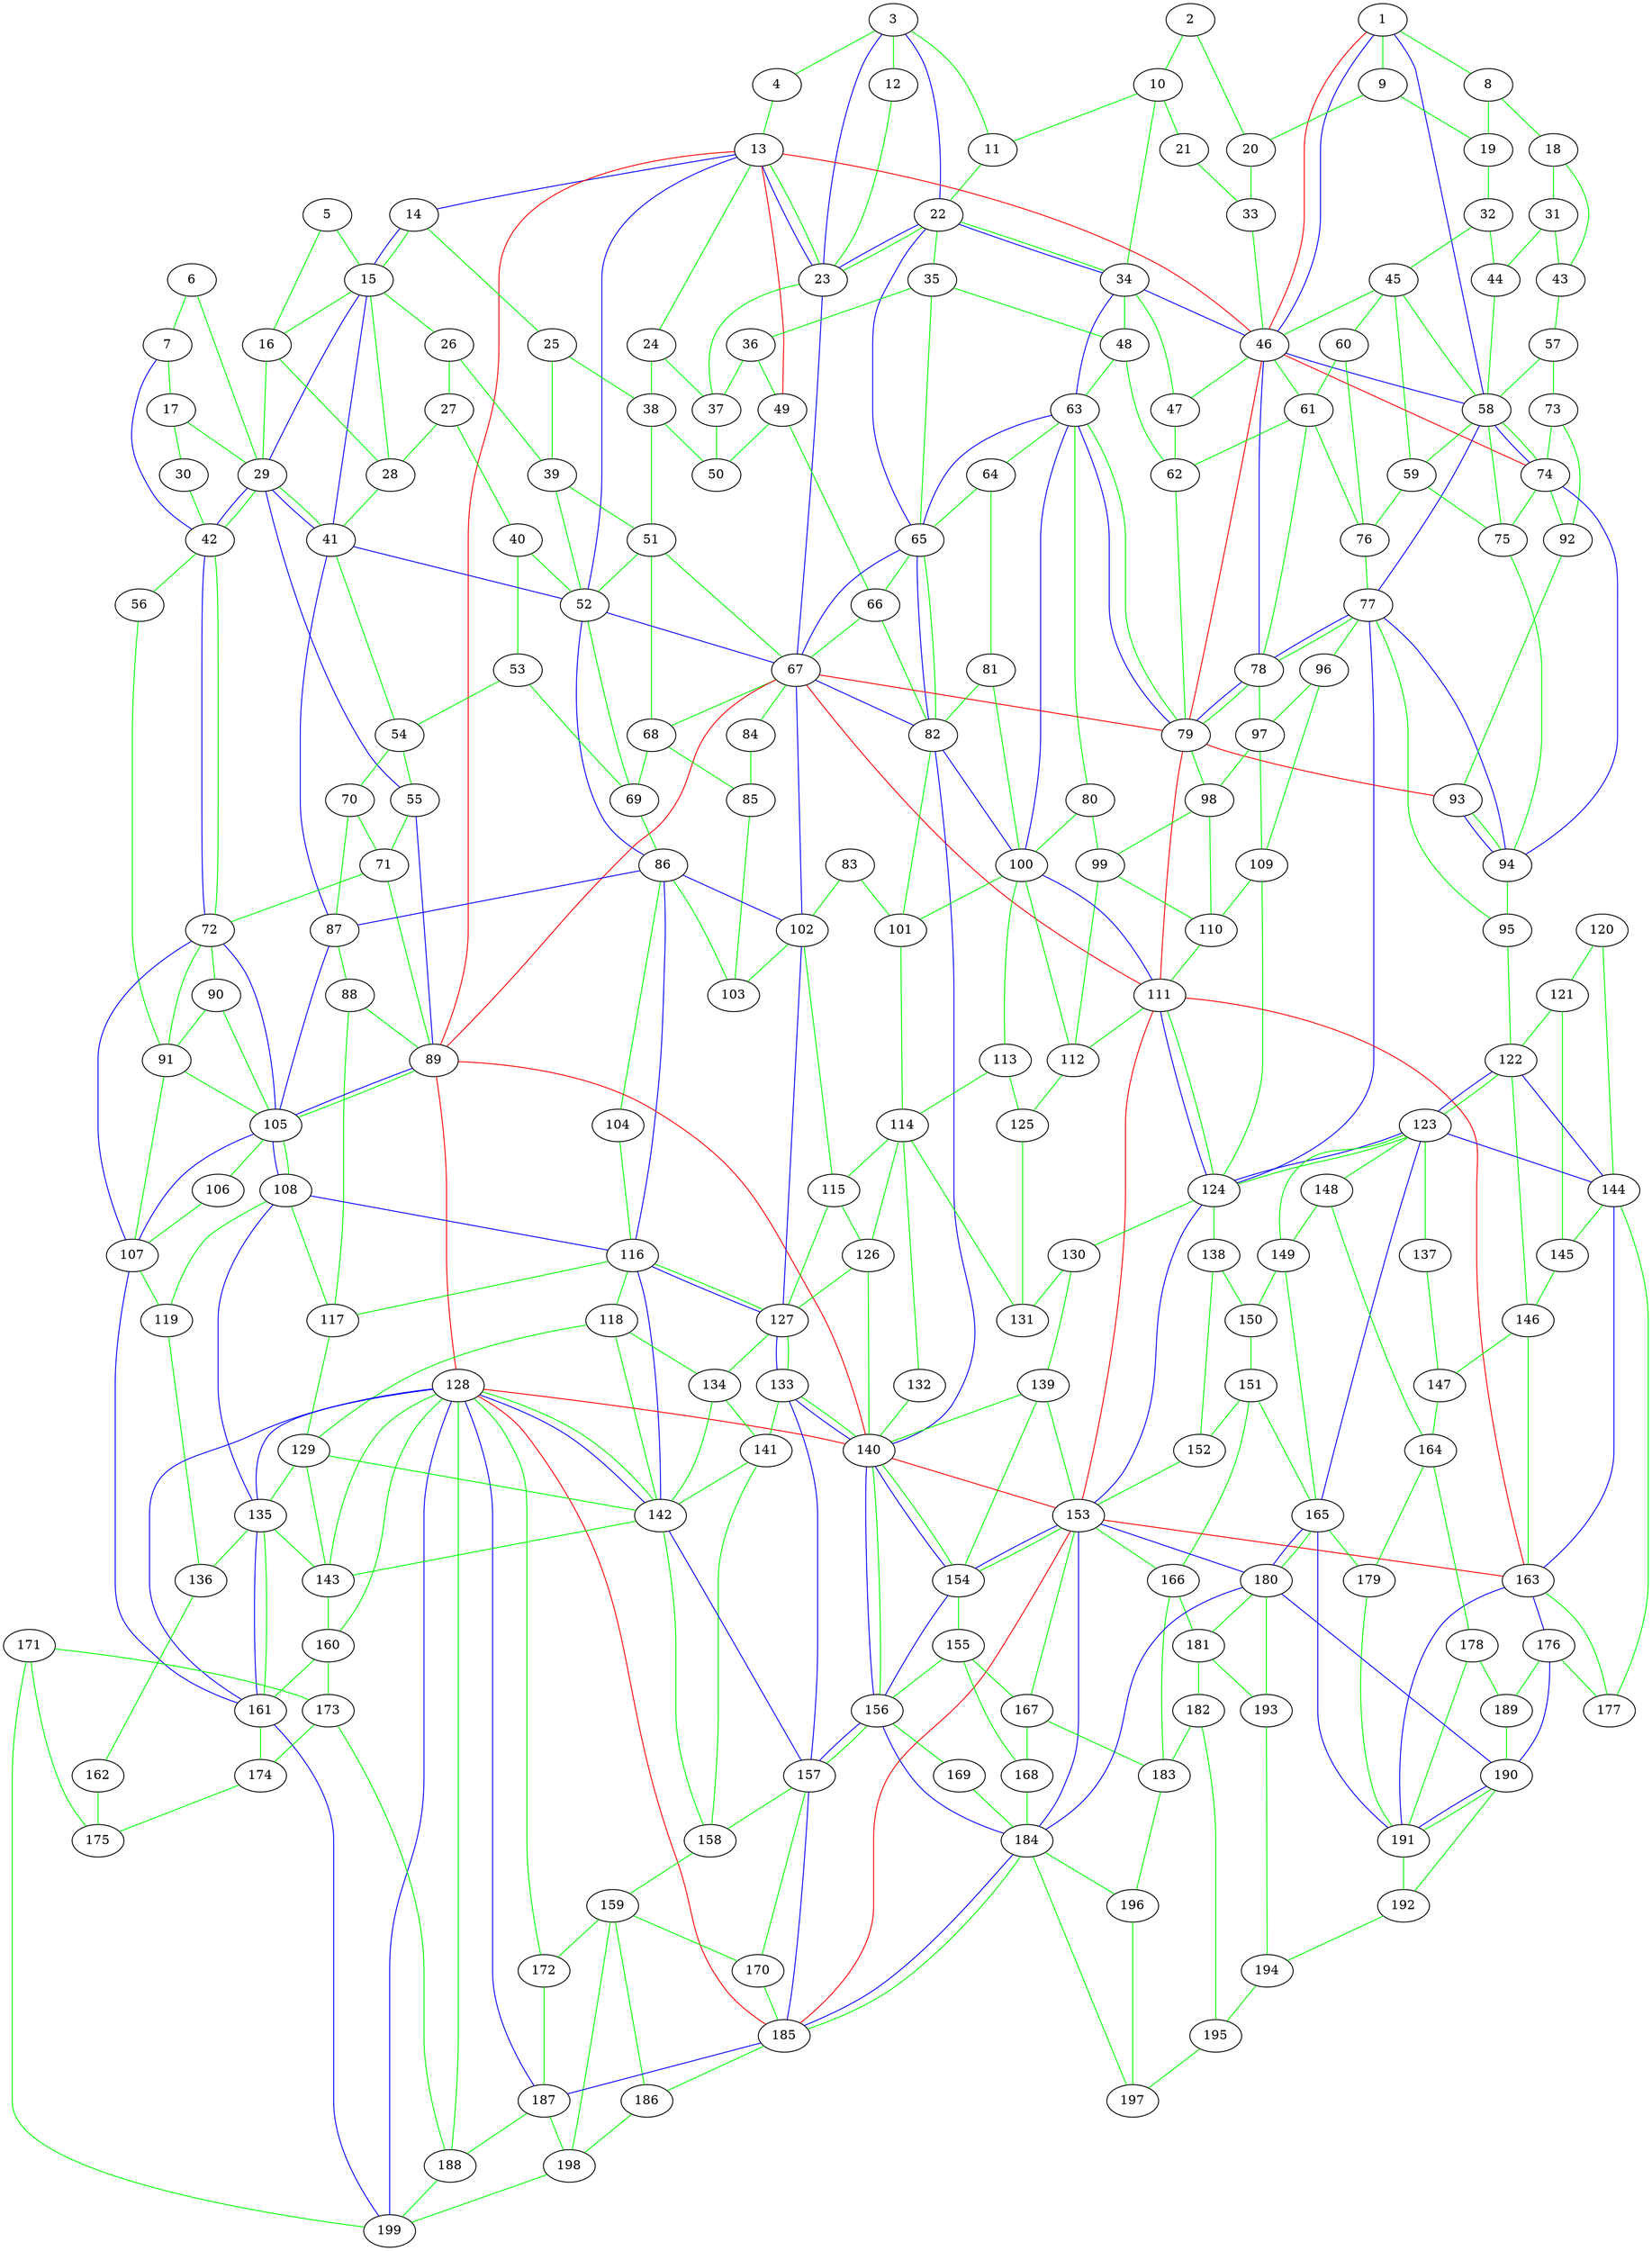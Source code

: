 graph london_graph {
1;
2;
3;
4;
5;
6;
7;
8;
9;
10;
11;
12;
13;
14;
15;
16;
17;
18;
19;
20;
21;
22;
23;
24;
25;
26;
27;
28;
29;
30;
31;
32;
33;
34;
35;
36;
37;
38;
39;
40;
41;
42;
43;
44;
45;
46;
47;
48;
49;
50;
51;
52;
53;
54;
55;
56;
57;
58;
59;
60;
61;
62;
63;
64;
65;
66;
67;
68;
69;
70;
71;
72;
73;
74;
75;
76;
77;
78;
79;
80;
81;
82;
83;
84;
85;
86;
87;
88;
89;
90;
91;
92;
93;
94;
95;
96;
97;
98;
99;
100;
101;
102;
103;
104;
105;
106;
107;
108;
109;
110;
111;
112;
113;
114;
115;
116;
117;
118;
119;
120;
121;
122;
123;
124;
125;
126;
127;
128;
129;
130;
131;
132;
133;
134;
135;
136;
137;
138;
139;
140;
141;
142;
143;
144;
145;
146;
147;
148;
149;
150;
151;
152;
153;
154;
155;
156;
157;
158;
159;
160;
161;
162;
163;
164;
165;
166;
167;
168;
169;
170;
171;
172;
173;
174;
175;
176;
177;
178;
179;
180;
181;
182;
183;
184;
185;
186;
187;
188;
189;
190;
191;
192;
193;
194;
195;
196;
197;
198;
199;
1 -- 46  [color=red];
13 -- 46  [color=red];
13 -- 49  [color=red];
13 -- 89  [color=red];
46 -- 74  [color=red];
46 -- 79  [color=red];
67 -- 79  [color=red];
67 -- 89  [color=red];
67 -- 111  [color=red];
79 -- 93  [color=red];
79 -- 111  [color=red];
89 -- 128  [color=red];
89 -- 140  [color=red];
111 -- 153  [color=red];
111 -- 163  [color=red];
128 -- 140  [color=red];
128 -- 185  [color=red];
140 -- 153  [color=red];
153 -- 163  [color=red];
153 -- 185  [color=red];
1 -- 46  [color=blue];
1 -- 58  [color=blue];
3 -- 22  [color=blue];
3 -- 23  [color=blue];
7 -- 42  [color=blue];
13 -- 14  [color=blue];
13 -- 23  [color=blue];
13 -- 52  [color=blue];
14 -- 15  [color=blue];
15 -- 29  [color=blue];
15 -- 41  [color=blue];
22 -- 23  [color=blue];
22 -- 34  [color=blue];
22 -- 65  [color=blue];
23 -- 67  [color=blue];
29 -- 41  [color=blue];
29 -- 42  [color=blue];
29 -- 55  [color=blue];
34 -- 46  [color=blue];
34 -- 63  [color=blue];
41 -- 52  [color=blue];
41 -- 87  [color=blue];
42 -- 72  [color=blue];
46 -- 58  [color=blue];
46 -- 78  [color=blue];
52 -- 67  [color=blue];
52 -- 86  [color=blue];
55 -- 89  [color=blue];
58 -- 74  [color=blue];
58 -- 77  [color=blue];
63 -- 65  [color=blue];
63 -- 79  [color=blue];
63 -- 100  [color=blue];
65 -- 67  [color=blue];
65 -- 82  [color=blue];
67 -- 82  [color=blue];
67 -- 102  [color=blue];
72 -- 105  [color=blue];
72 -- 107  [color=blue];
74 -- 94  [color=blue];
77 -- 78  [color=blue];
77 -- 94  [color=blue];
77 -- 124  [color=blue];
78 -- 79  [color=blue];
82 -- 100  [color=blue];
82 -- 140  [color=blue];
86 -- 87  [color=blue];
86 -- 102  [color=blue];
86 -- 116  [color=blue];
87 -- 105  [color=blue];
89 -- 105  [color=blue];
93 -- 94  [color=blue];
100 -- 111  [color=blue];
102 -- 127  [color=blue];
105 -- 107  [color=blue];
105 -- 108  [color=blue];
107 -- 161  [color=blue];
108 -- 116  [color=blue];
108 -- 135  [color=blue];
111 -- 124  [color=blue];
116 -- 127  [color=blue];
116 -- 142  [color=blue];
122 -- 123  [color=blue];
122 -- 144  [color=blue];
123 -- 124  [color=blue];
123 -- 144  [color=blue];
123 -- 165  [color=blue];
124 -- 153  [color=blue];
127 -- 133  [color=blue];
128 -- 135  [color=blue];
128 -- 142  [color=blue];
128 -- 161  [color=blue];
128 -- 187  [color=blue];
128 -- 199  [color=blue];
133 -- 140  [color=blue];
133 -- 157  [color=blue];
135 -- 161  [color=blue];
140 -- 154  [color=blue];
140 -- 156  [color=blue];
142 -- 157  [color=blue];
144 -- 163  [color=blue];
153 -- 154  [color=blue];
153 -- 180  [color=blue];
153 -- 184  [color=blue];
154 -- 156  [color=blue];
156 -- 157  [color=blue];
156 -- 184  [color=blue];
157 -- 185  [color=blue];
161 -- 199  [color=blue];
163 -- 176  [color=blue];
163 -- 191  [color=blue];
165 -- 180  [color=blue];
165 -- 191  [color=blue];
176 -- 190  [color=blue];
180 -- 184  [color=blue];
180 -- 190  [color=blue];
184 -- 185  [color=blue];
185 -- 187  [color=blue];
190 -- 191  [color=blue];
1 -- 8  [color=green];
1 -- 9  [color=green];
2 -- 10  [color=green];
2 -- 20  [color=green];
3 -- 4  [color=green];
3 -- 11  [color=green];
3 -- 12  [color=green];
4 -- 13  [color=green];
5 -- 15  [color=green];
5 -- 16  [color=green];
6 -- 7  [color=green];
6 -- 29  [color=green];
7 -- 17  [color=green];
8 -- 18  [color=green];
8 -- 19  [color=green];
9 -- 19  [color=green];
9 -- 20  [color=green];
10 -- 11  [color=green];
10 -- 21  [color=green];
10 -- 34  [color=green];
11 -- 22  [color=green];
12 -- 23  [color=green];
13 -- 23  [color=green];
13 -- 24  [color=green];
14 -- 15  [color=green];
14 -- 25  [color=green];
15 -- 16  [color=green];
15 -- 26  [color=green];
15 -- 28  [color=green];
16 -- 28  [color=green];
16 -- 29  [color=green];
17 -- 29  [color=green];
17 -- 30  [color=green];
18 -- 31  [color=green];
18 -- 43  [color=green];
19 -- 32  [color=green];
20 -- 33  [color=green];
21 -- 33  [color=green];
22 -- 23  [color=green];
22 -- 34  [color=green];
22 -- 35  [color=green];
23 -- 37  [color=green];
24 -- 37  [color=green];
24 -- 38  [color=green];
25 -- 38  [color=green];
25 -- 39  [color=green];
26 -- 27  [color=green];
26 -- 39  [color=green];
27 -- 28  [color=green];
27 -- 40  [color=green];
28 -- 41  [color=green];
29 -- 41  [color=green];
29 -- 42  [color=green];
30 -- 42  [color=green];
31 -- 43  [color=green];
31 -- 44  [color=green];
32 -- 44  [color=green];
32 -- 45  [color=green];
33 -- 46  [color=green];
34 -- 47  [color=green];
34 -- 48  [color=green];
35 -- 36  [color=green];
35 -- 48  [color=green];
35 -- 65  [color=green];
36 -- 37  [color=green];
36 -- 49  [color=green];
37 -- 50  [color=green];
38 -- 50  [color=green];
38 -- 51  [color=green];
39 -- 51  [color=green];
39 -- 52  [color=green];
40 -- 52  [color=green];
40 -- 53  [color=green];
41 -- 54  [color=green];
42 -- 56  [color=green];
42 -- 72  [color=green];
43 -- 57  [color=green];
44 -- 58  [color=green];
45 -- 46  [color=green];
45 -- 58  [color=green];
45 -- 59  [color=green];
45 -- 60  [color=green];
46 -- 47  [color=green];
46 -- 61  [color=green];
47 -- 62  [color=green];
48 -- 62  [color=green];
48 -- 63  [color=green];
49 -- 50  [color=green];
49 -- 66  [color=green];
51 -- 52  [color=green];
51 -- 67  [color=green];
51 -- 68  [color=green];
52 -- 69  [color=green];
53 -- 54  [color=green];
53 -- 69  [color=green];
54 -- 55  [color=green];
54 -- 70  [color=green];
55 -- 71  [color=green];
56 -- 91  [color=green];
57 -- 58  [color=green];
57 -- 73  [color=green];
58 -- 59  [color=green];
58 -- 74  [color=green];
58 -- 75  [color=green];
59 -- 75  [color=green];
59 -- 76  [color=green];
60 -- 61  [color=green];
60 -- 76  [color=green];
61 -- 62  [color=green];
61 -- 76  [color=green];
61 -- 78  [color=green];
62 -- 79  [color=green];
63 -- 64  [color=green];
63 -- 79  [color=green];
63 -- 80  [color=green];
64 -- 65  [color=green];
64 -- 81  [color=green];
65 -- 66  [color=green];
65 -- 82  [color=green];
66 -- 67  [color=green];
66 -- 82  [color=green];
67 -- 68  [color=green];
67 -- 84  [color=green];
68 -- 69  [color=green];
68 -- 85  [color=green];
69 -- 86  [color=green];
70 -- 71  [color=green];
70 -- 87  [color=green];
71 -- 72  [color=green];
71 -- 89  [color=green];
72 -- 90  [color=green];
72 -- 91  [color=green];
73 -- 74  [color=green];
73 -- 92  [color=green];
74 -- 75  [color=green];
74 -- 92  [color=green];
75 -- 94  [color=green];
76 -- 77  [color=green];
77 -- 78  [color=green];
77 -- 95  [color=green];
77 -- 96  [color=green];
78 -- 79  [color=green];
78 -- 97  [color=green];
79 -- 98  [color=green];
80 -- 99  [color=green];
80 -- 100  [color=green];
81 -- 82  [color=green];
81 -- 100  [color=green];
82 -- 101  [color=green];
83 -- 101  [color=green];
83 -- 102  [color=green];
84 -- 85  [color=green];
85 -- 103  [color=green];
86 -- 103  [color=green];
86 -- 104  [color=green];
87 -- 88  [color=green];
88 -- 89  [color=green];
88 -- 117  [color=green];
89 -- 105  [color=green];
90 -- 91  [color=green];
90 -- 105  [color=green];
91 -- 105  [color=green];
91 -- 107  [color=green];
92 -- 93  [color=green];
93 -- 94  [color=green];
94 -- 95  [color=green];
95 -- 122  [color=green];
96 -- 97  [color=green];
96 -- 109  [color=green];
97 -- 98  [color=green];
97 -- 109  [color=green];
98 -- 99  [color=green];
98 -- 110  [color=green];
99 -- 110  [color=green];
99 -- 112  [color=green];
100 -- 101  [color=green];
100 -- 112  [color=green];
100 -- 113  [color=green];
101 -- 114  [color=green];
102 -- 103  [color=green];
102 -- 115  [color=green];
104 -- 116  [color=green];
105 -- 106  [color=green];
105 -- 108  [color=green];
106 -- 107  [color=green];
107 -- 119  [color=green];
108 -- 117  [color=green];
108 -- 119  [color=green];
109 -- 110  [color=green];
109 -- 124  [color=green];
110 -- 111  [color=green];
111 -- 112  [color=green];
111 -- 124  [color=green];
112 -- 125  [color=green];
113 -- 114  [color=green];
113 -- 125  [color=green];
114 -- 115  [color=green];
114 -- 126  [color=green];
114 -- 131  [color=green];
114 -- 132  [color=green];
115 -- 126  [color=green];
115 -- 127  [color=green];
116 -- 117  [color=green];
116 -- 118  [color=green];
116 -- 127  [color=green];
117 -- 129  [color=green];
118 -- 129  [color=green];
118 -- 134  [color=green];
118 -- 142  [color=green];
119 -- 136  [color=green];
120 -- 121  [color=green];
120 -- 144  [color=green];
121 -- 122  [color=green];
121 -- 145  [color=green];
122 -- 123  [color=green];
122 -- 146  [color=green];
123 -- 124  [color=green];
123 -- 137  [color=green];
123 -- 148  [color=green];
123 -- 149  [color=green];
124 -- 130  [color=green];
124 -- 138  [color=green];
125 -- 131  [color=green];
126 -- 127  [color=green];
126 -- 140  [color=green];
127 -- 133  [color=green];
127 -- 134  [color=green];
128 -- 142  [color=green];
128 -- 143  [color=green];
128 -- 160  [color=green];
128 -- 172  [color=green];
128 -- 188  [color=green];
129 -- 135  [color=green];
129 -- 142  [color=green];
129 -- 143  [color=green];
130 -- 131  [color=green];
130 -- 139  [color=green];
132 -- 140  [color=green];
133 -- 140  [color=green];
133 -- 141  [color=green];
134 -- 141  [color=green];
134 -- 142  [color=green];
135 -- 136  [color=green];
135 -- 143  [color=green];
135 -- 161  [color=green];
136 -- 162  [color=green];
137 -- 147  [color=green];
138 -- 150  [color=green];
138 -- 152  [color=green];
139 -- 140  [color=green];
139 -- 153  [color=green];
139 -- 154  [color=green];
140 -- 154  [color=green];
140 -- 156  [color=green];
141 -- 142  [color=green];
141 -- 158  [color=green];
142 -- 143  [color=green];
142 -- 158  [color=green];
143 -- 160  [color=green];
144 -- 145  [color=green];
144 -- 177  [color=green];
145 -- 146  [color=green];
146 -- 147  [color=green];
146 -- 163  [color=green];
147 -- 164  [color=green];
148 -- 149  [color=green];
148 -- 164  [color=green];
149 -- 150  [color=green];
149 -- 165  [color=green];
150 -- 151  [color=green];
151 -- 152  [color=green];
151 -- 165  [color=green];
151 -- 166  [color=green];
152 -- 153  [color=green];
153 -- 154  [color=green];
153 -- 166  [color=green];
153 -- 167  [color=green];
154 -- 155  [color=green];
155 -- 156  [color=green];
155 -- 167  [color=green];
155 -- 168  [color=green];
156 -- 157  [color=green];
156 -- 169  [color=green];
157 -- 158  [color=green];
157 -- 170  [color=green];
158 -- 159  [color=green];
159 -- 170  [color=green];
159 -- 172  [color=green];
159 -- 186  [color=green];
159 -- 198  [color=green];
160 -- 161  [color=green];
160 -- 173  [color=green];
161 -- 174  [color=green];
162 -- 175  [color=green];
163 -- 177  [color=green];
164 -- 178  [color=green];
164 -- 179  [color=green];
165 -- 179  [color=green];
165 -- 180  [color=green];
166 -- 181  [color=green];
166 -- 183  [color=green];
167 -- 168  [color=green];
167 -- 183  [color=green];
168 -- 184  [color=green];
169 -- 184  [color=green];
170 -- 185  [color=green];
171 -- 173  [color=green];
171 -- 175  [color=green];
171 -- 199  [color=green];
172 -- 187  [color=green];
173 -- 174  [color=green];
173 -- 188  [color=green];
174 -- 175  [color=green];
176 -- 177  [color=green];
176 -- 189  [color=green];
178 -- 189  [color=green];
178 -- 191  [color=green];
179 -- 191  [color=green];
180 -- 181  [color=green];
180 -- 193  [color=green];
181 -- 182  [color=green];
181 -- 193  [color=green];
182 -- 183  [color=green];
182 -- 195  [color=green];
183 -- 196  [color=green];
184 -- 185  [color=green];
184 -- 196  [color=green];
184 -- 197  [color=green];
185 -- 186  [color=green];
186 -- 198  [color=green];
187 -- 188  [color=green];
187 -- 198  [color=green];
188 -- 199  [color=green];
189 -- 190  [color=green];
190 -- 191  [color=green];
190 -- 192  [color=green];
191 -- 192  [color=green];
192 -- 194  [color=green];
193 -- 194  [color=green];
194 -- 195  [color=green];
195 -- 197  [color=green];
196 -- 197  [color=green];
198 -- 199  [color=green];
}
